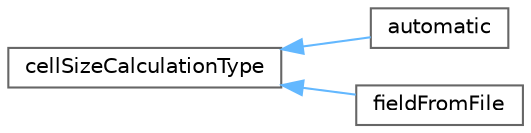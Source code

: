 digraph "Graphical Class Hierarchy"
{
 // LATEX_PDF_SIZE
  bgcolor="transparent";
  edge [fontname=Helvetica,fontsize=10,labelfontname=Helvetica,labelfontsize=10];
  node [fontname=Helvetica,fontsize=10,shape=box,height=0.2,width=0.4];
  rankdir="LR";
  Node0 [id="Node000000",label="cellSizeCalculationType",height=0.2,width=0.4,color="grey40", fillcolor="white", style="filled",URL="$classFoam_1_1cellSizeCalculationType.html",tooltip="Abstract base class for specifying target cell sizes."];
  Node0 -> Node1 [id="edge4389_Node000000_Node000001",dir="back",color="steelblue1",style="solid",tooltip=" "];
  Node1 [id="Node000001",label="automatic",height=0.2,width=0.4,color="grey40", fillcolor="white", style="filled",URL="$classFoam_1_1automatic.html",tooltip=" "];
  Node0 -> Node2 [id="edge4390_Node000000_Node000002",dir="back",color="steelblue1",style="solid",tooltip=" "];
  Node2 [id="Node000002",label="fieldFromFile",height=0.2,width=0.4,color="grey40", fillcolor="white", style="filled",URL="$classFoam_1_1fieldFromFile.html",tooltip=" "];
}
